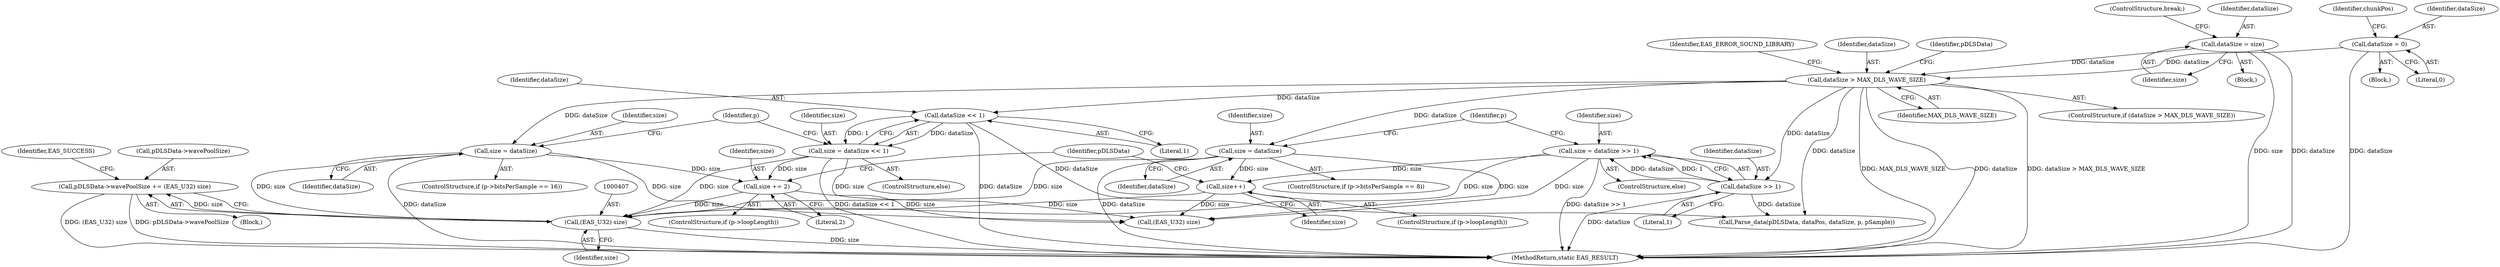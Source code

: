 digraph "0_Android_e999f077f6ef59d20282f1e04786816a31fb8be6@pointer" {
"1000402" [label="(Call,pDLSData->wavePoolSize += (EAS_U32) size)"];
"1000406" [label="(Call,(EAS_U32) size)"];
"1000360" [label="(Call,size = dataSize >> 1)"];
"1000362" [label="(Call,dataSize >> 1)"];
"1000256" [label="(Call,dataSize > MAX_DLS_WAVE_SIZE)"];
"1000249" [label="(Call,dataSize = size)"];
"1000146" [label="(Call,dataSize = 0)"];
"1000356" [label="(Call,size = dataSize)"];
"1000369" [label="(Call,size++)"];
"1000383" [label="(Call,size = dataSize << 1)"];
"1000385" [label="(Call,dataSize << 1)"];
"1000379" [label="(Call,size = dataSize)"];
"1000392" [label="(Call,size += 2)"];
"1000365" [label="(ControlStructure,if (p->loopLength))"];
"1000369" [label="(Call,size++)"];
"1000384" [label="(Identifier,size)"];
"1000381" [label="(Identifier,dataSize)"];
"1000249" [label="(Call,dataSize = size)"];
"1000228" [label="(Block,)"];
"1000373" [label="(ControlStructure,if (p->bitsPerSample == 16))"];
"1000363" [label="(Identifier,dataSize)"];
"1000153" [label="(Identifier,chunkPos)"];
"1000408" [label="(Identifier,size)"];
"1000387" [label="(Literal,1)"];
"1000265" [label="(Identifier,pDLSData)"];
"1000251" [label="(Identifier,size)"];
"1000261" [label="(Identifier,EAS_ERROR_SOUND_LIBRARY)"];
"1000386" [label="(Identifier,dataSize)"];
"1000359" [label="(ControlStructure,else)"];
"1000258" [label="(Identifier,MAX_DLS_WAVE_SIZE)"];
"1000478" [label="(MethodReturn,static EAS_RESULT)"];
"1000467" [label="(Call,Parse_data(pDLSData, dataPos, dataSize, p, pSample))"];
"1000257" [label="(Identifier,dataSize)"];
"1000147" [label="(Identifier,dataSize)"];
"1000370" [label="(Identifier,size)"];
"1000383" [label="(Call,size = dataSize << 1)"];
"1000356" [label="(Call,size = dataSize)"];
"1000357" [label="(Identifier,size)"];
"1000406" [label="(Call,(EAS_U32) size)"];
"1000382" [label="(ControlStructure,else)"];
"1000252" [label="(ControlStructure,break;)"];
"1000394" [label="(Literal,2)"];
"1000401" [label="(Block,)"];
"1000367" [label="(Identifier,p)"];
"1000364" [label="(Literal,1)"];
"1000398" [label="(Identifier,pDLSData)"];
"1000360" [label="(Call,size = dataSize >> 1)"];
"1000127" [label="(Block,)"];
"1000393" [label="(Identifier,size)"];
"1000392" [label="(Call,size += 2)"];
"1000148" [label="(Literal,0)"];
"1000390" [label="(Identifier,p)"];
"1000403" [label="(Call,pDLSData->wavePoolSize)"];
"1000410" [label="(Identifier,EAS_SUCCESS)"];
"1000256" [label="(Call,dataSize > MAX_DLS_WAVE_SIZE)"];
"1000255" [label="(ControlStructure,if (dataSize > MAX_DLS_WAVE_SIZE))"];
"1000146" [label="(Call,dataSize = 0)"];
"1000380" [label="(Identifier,size)"];
"1000250" [label="(Identifier,dataSize)"];
"1000388" [label="(ControlStructure,if (p->loopLength))"];
"1000402" [label="(Call,pDLSData->wavePoolSize += (EAS_U32) size)"];
"1000361" [label="(Identifier,size)"];
"1000385" [label="(Call,dataSize << 1)"];
"1000379" [label="(Call,size = dataSize)"];
"1000362" [label="(Call,dataSize >> 1)"];
"1000358" [label="(Identifier,dataSize)"];
"1000441" [label="(Call,(EAS_U32) size)"];
"1000350" [label="(ControlStructure,if (p->bitsPerSample == 8))"];
"1000402" -> "1000401"  [label="AST: "];
"1000402" -> "1000406"  [label="CFG: "];
"1000403" -> "1000402"  [label="AST: "];
"1000406" -> "1000402"  [label="AST: "];
"1000410" -> "1000402"  [label="CFG: "];
"1000402" -> "1000478"  [label="DDG: pDLSData->wavePoolSize"];
"1000402" -> "1000478"  [label="DDG: (EAS_U32) size"];
"1000406" -> "1000402"  [label="DDG: size"];
"1000406" -> "1000408"  [label="CFG: "];
"1000407" -> "1000406"  [label="AST: "];
"1000408" -> "1000406"  [label="AST: "];
"1000406" -> "1000478"  [label="DDG: size"];
"1000360" -> "1000406"  [label="DDG: size"];
"1000356" -> "1000406"  [label="DDG: size"];
"1000369" -> "1000406"  [label="DDG: size"];
"1000383" -> "1000406"  [label="DDG: size"];
"1000379" -> "1000406"  [label="DDG: size"];
"1000392" -> "1000406"  [label="DDG: size"];
"1000360" -> "1000359"  [label="AST: "];
"1000360" -> "1000362"  [label="CFG: "];
"1000361" -> "1000360"  [label="AST: "];
"1000362" -> "1000360"  [label="AST: "];
"1000367" -> "1000360"  [label="CFG: "];
"1000360" -> "1000478"  [label="DDG: dataSize >> 1"];
"1000362" -> "1000360"  [label="DDG: dataSize"];
"1000362" -> "1000360"  [label="DDG: 1"];
"1000360" -> "1000369"  [label="DDG: size"];
"1000360" -> "1000441"  [label="DDG: size"];
"1000362" -> "1000364"  [label="CFG: "];
"1000363" -> "1000362"  [label="AST: "];
"1000364" -> "1000362"  [label="AST: "];
"1000362" -> "1000478"  [label="DDG: dataSize"];
"1000256" -> "1000362"  [label="DDG: dataSize"];
"1000362" -> "1000467"  [label="DDG: dataSize"];
"1000256" -> "1000255"  [label="AST: "];
"1000256" -> "1000258"  [label="CFG: "];
"1000257" -> "1000256"  [label="AST: "];
"1000258" -> "1000256"  [label="AST: "];
"1000261" -> "1000256"  [label="CFG: "];
"1000265" -> "1000256"  [label="CFG: "];
"1000256" -> "1000478"  [label="DDG: MAX_DLS_WAVE_SIZE"];
"1000256" -> "1000478"  [label="DDG: dataSize"];
"1000256" -> "1000478"  [label="DDG: dataSize > MAX_DLS_WAVE_SIZE"];
"1000249" -> "1000256"  [label="DDG: dataSize"];
"1000146" -> "1000256"  [label="DDG: dataSize"];
"1000256" -> "1000356"  [label="DDG: dataSize"];
"1000256" -> "1000379"  [label="DDG: dataSize"];
"1000256" -> "1000385"  [label="DDG: dataSize"];
"1000256" -> "1000467"  [label="DDG: dataSize"];
"1000249" -> "1000228"  [label="AST: "];
"1000249" -> "1000251"  [label="CFG: "];
"1000250" -> "1000249"  [label="AST: "];
"1000251" -> "1000249"  [label="AST: "];
"1000252" -> "1000249"  [label="CFG: "];
"1000249" -> "1000478"  [label="DDG: size"];
"1000249" -> "1000478"  [label="DDG: dataSize"];
"1000146" -> "1000127"  [label="AST: "];
"1000146" -> "1000148"  [label="CFG: "];
"1000147" -> "1000146"  [label="AST: "];
"1000148" -> "1000146"  [label="AST: "];
"1000153" -> "1000146"  [label="CFG: "];
"1000146" -> "1000478"  [label="DDG: dataSize"];
"1000356" -> "1000350"  [label="AST: "];
"1000356" -> "1000358"  [label="CFG: "];
"1000357" -> "1000356"  [label="AST: "];
"1000358" -> "1000356"  [label="AST: "];
"1000367" -> "1000356"  [label="CFG: "];
"1000356" -> "1000478"  [label="DDG: dataSize"];
"1000356" -> "1000369"  [label="DDG: size"];
"1000356" -> "1000441"  [label="DDG: size"];
"1000369" -> "1000365"  [label="AST: "];
"1000369" -> "1000370"  [label="CFG: "];
"1000370" -> "1000369"  [label="AST: "];
"1000398" -> "1000369"  [label="CFG: "];
"1000369" -> "1000441"  [label="DDG: size"];
"1000383" -> "1000382"  [label="AST: "];
"1000383" -> "1000385"  [label="CFG: "];
"1000384" -> "1000383"  [label="AST: "];
"1000385" -> "1000383"  [label="AST: "];
"1000390" -> "1000383"  [label="CFG: "];
"1000383" -> "1000478"  [label="DDG: dataSize << 1"];
"1000385" -> "1000383"  [label="DDG: dataSize"];
"1000385" -> "1000383"  [label="DDG: 1"];
"1000383" -> "1000392"  [label="DDG: size"];
"1000383" -> "1000441"  [label="DDG: size"];
"1000385" -> "1000387"  [label="CFG: "];
"1000386" -> "1000385"  [label="AST: "];
"1000387" -> "1000385"  [label="AST: "];
"1000385" -> "1000478"  [label="DDG: dataSize"];
"1000385" -> "1000467"  [label="DDG: dataSize"];
"1000379" -> "1000373"  [label="AST: "];
"1000379" -> "1000381"  [label="CFG: "];
"1000380" -> "1000379"  [label="AST: "];
"1000381" -> "1000379"  [label="AST: "];
"1000390" -> "1000379"  [label="CFG: "];
"1000379" -> "1000478"  [label="DDG: dataSize"];
"1000379" -> "1000392"  [label="DDG: size"];
"1000379" -> "1000441"  [label="DDG: size"];
"1000392" -> "1000388"  [label="AST: "];
"1000392" -> "1000394"  [label="CFG: "];
"1000393" -> "1000392"  [label="AST: "];
"1000394" -> "1000392"  [label="AST: "];
"1000398" -> "1000392"  [label="CFG: "];
"1000392" -> "1000441"  [label="DDG: size"];
}

